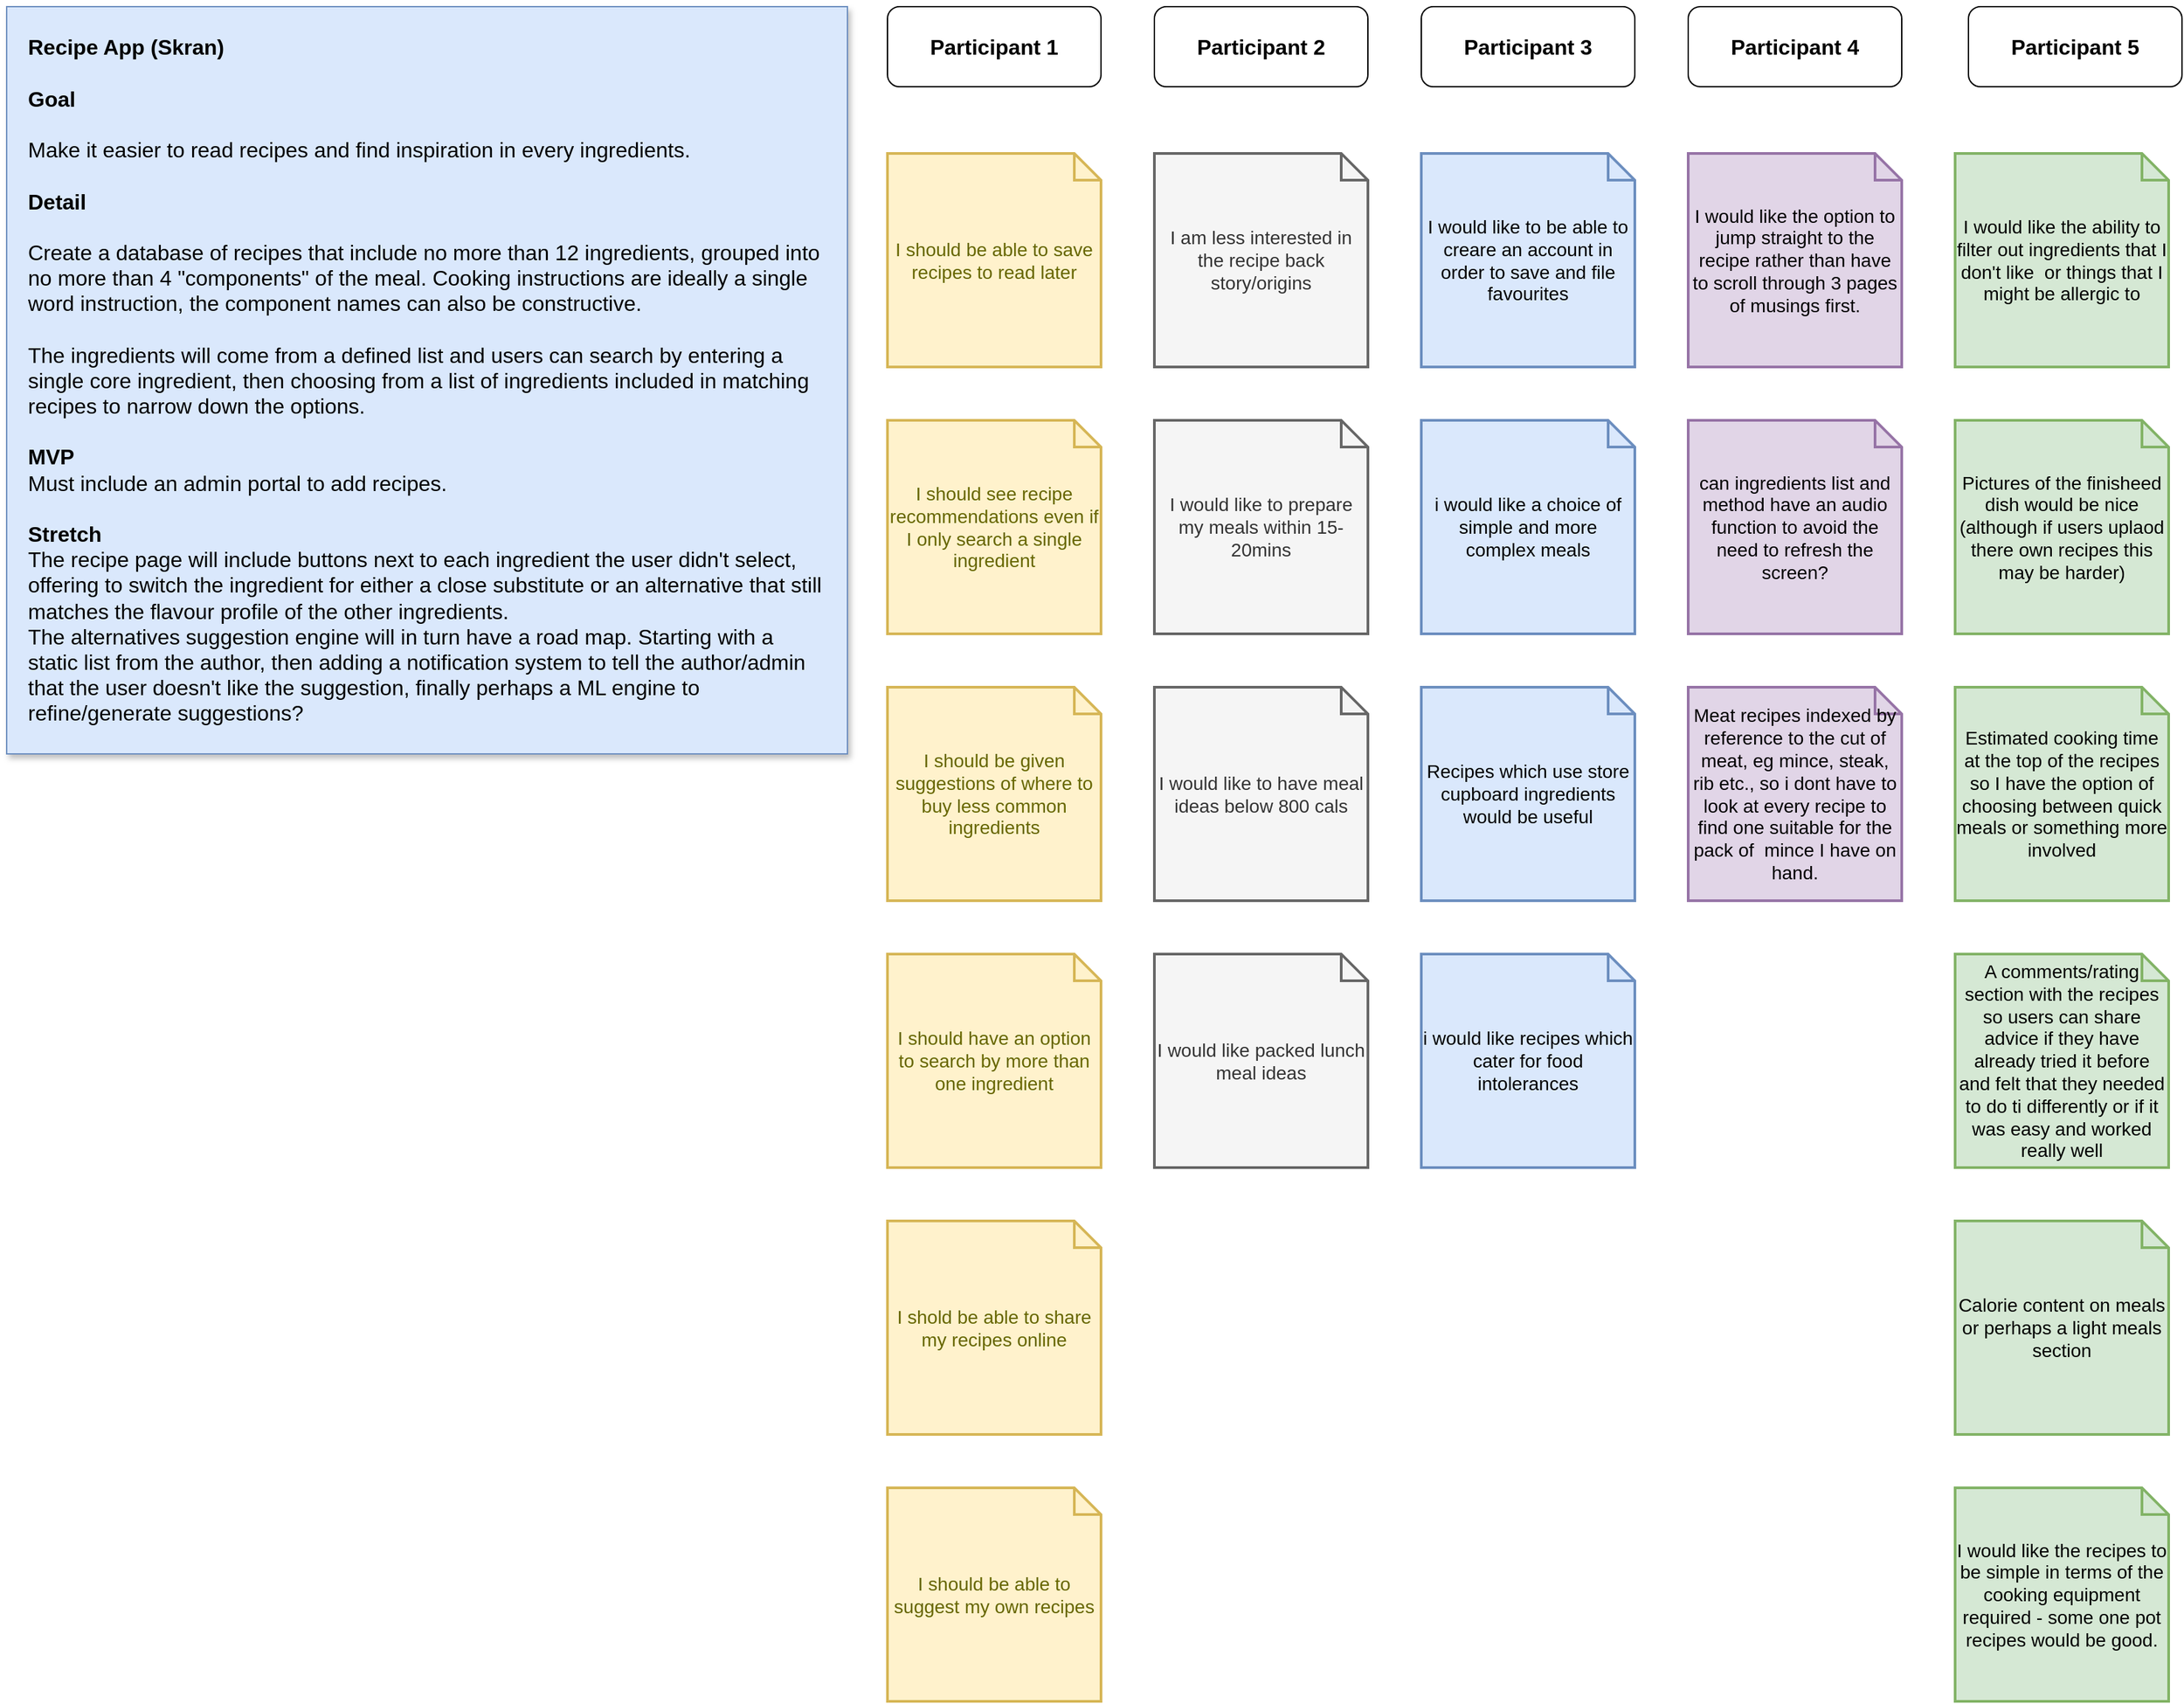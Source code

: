 <mxfile version="20.2.3" type="device"><diagram id="bEFWZxQaF7bb0wrP3X1M" name="Page-1"><mxGraphModel dx="4740" dy="2857" grid="1" gridSize="10" guides="1" tooltips="1" connect="1" arrows="1" fold="1" page="1" pageScale="1" pageWidth="850" pageHeight="1100" math="0" shadow="0"><root><mxCell id="0"/><mxCell id="1" parent="0"/><mxCell id="DfZcmJIE7QLHa_Wfc8mJ-1" value="I should be able to save recipes to read later" style="shape=note;strokeWidth=2;fontSize=14;size=20;whiteSpace=wrap;html=1;fillColor=#fff2cc;strokeColor=#d6b656;fontColor=#666600;" vertex="1" parent="1"><mxGeometry x="700" y="150" width="160" height="160" as="geometry"/></mxCell><mxCell id="DfZcmJIE7QLHa_Wfc8mJ-34" value="I should see recipe recommendations even if I only search a single ingredient" style="shape=note;strokeWidth=2;fontSize=14;size=20;whiteSpace=wrap;html=1;fillColor=#fff2cc;strokeColor=#d6b656;fontColor=#666600;" vertex="1" parent="1"><mxGeometry x="700" y="350" width="160" height="160" as="geometry"/></mxCell><mxCell id="DfZcmJIE7QLHa_Wfc8mJ-35" value="I should be given suggestions of where to buy less common ingredients" style="shape=note;strokeWidth=2;fontSize=14;size=20;whiteSpace=wrap;html=1;fillColor=#fff2cc;strokeColor=#d6b656;fontColor=#666600;" vertex="1" parent="1"><mxGeometry x="700" y="550" width="160" height="160" as="geometry"/></mxCell><mxCell id="DfZcmJIE7QLHa_Wfc8mJ-36" value="I should have an option to search by more than one ingredient" style="shape=note;strokeWidth=2;fontSize=14;size=20;whiteSpace=wrap;html=1;fillColor=#fff2cc;strokeColor=#d6b656;fontColor=#666600;" vertex="1" parent="1"><mxGeometry x="700" y="750" width="160" height="160" as="geometry"/></mxCell><mxCell id="DfZcmJIE7QLHa_Wfc8mJ-37" value="I shold be able to share my recipes online" style="shape=note;strokeWidth=2;fontSize=14;size=20;whiteSpace=wrap;html=1;fillColor=#fff2cc;strokeColor=#d6b656;fontColor=#666600;" vertex="1" parent="1"><mxGeometry x="700" y="950" width="160" height="160" as="geometry"/></mxCell><mxCell id="DfZcmJIE7QLHa_Wfc8mJ-38" value="I should be able to suggest my own recipes" style="shape=note;strokeWidth=2;fontSize=14;size=20;whiteSpace=wrap;html=1;fillColor=#fff2cc;strokeColor=#d6b656;fontColor=#666600;" vertex="1" parent="1"><mxGeometry x="700" y="1150" width="160" height="160" as="geometry"/></mxCell><mxCell id="DfZcmJIE7QLHa_Wfc8mJ-44" value="I am less interested in the recipe back story/origins" style="shape=note;strokeWidth=2;fontSize=14;size=20;whiteSpace=wrap;html=1;fillColor=#f5f5f5;strokeColor=#666666;fontColor=#333333;" vertex="1" parent="1"><mxGeometry x="900" y="150" width="160" height="160" as="geometry"/></mxCell><mxCell id="DfZcmJIE7QLHa_Wfc8mJ-45" value="I would like to prepare my meals within 15-20mins" style="shape=note;strokeWidth=2;fontSize=14;size=20;whiteSpace=wrap;html=1;fillColor=#f5f5f5;strokeColor=#666666;fontColor=#333333;" vertex="1" parent="1"><mxGeometry x="900" y="350" width="160" height="160" as="geometry"/></mxCell><mxCell id="DfZcmJIE7QLHa_Wfc8mJ-46" value="I would like to have meal ideas below 800 cals" style="shape=note;strokeWidth=2;fontSize=14;size=20;whiteSpace=wrap;html=1;fillColor=#f5f5f5;strokeColor=#666666;fontColor=#333333;" vertex="1" parent="1"><mxGeometry x="900" y="550" width="160" height="160" as="geometry"/></mxCell><mxCell id="DfZcmJIE7QLHa_Wfc8mJ-47" value="I would like packed lunch meal ideas" style="shape=note;strokeWidth=2;fontSize=14;size=20;whiteSpace=wrap;html=1;fillColor=#f5f5f5;strokeColor=#666666;fontColor=#333333;" vertex="1" parent="1"><mxGeometry x="900" y="750" width="160" height="160" as="geometry"/></mxCell><mxCell id="DfZcmJIE7QLHa_Wfc8mJ-50" value="I would like to be able to creare an account in order to save and file favourites" style="shape=note;strokeWidth=2;fontSize=14;size=20;whiteSpace=wrap;html=1;fillColor=#dae8fc;strokeColor=#6c8ebf;" vertex="1" parent="1"><mxGeometry x="1100" y="150" width="160" height="160" as="geometry"/></mxCell><mxCell id="DfZcmJIE7QLHa_Wfc8mJ-51" value="i would like a choice of simple and more complex meals" style="shape=note;strokeWidth=2;fontSize=14;size=20;whiteSpace=wrap;html=1;fillColor=#dae8fc;strokeColor=#6c8ebf;" vertex="1" parent="1"><mxGeometry x="1100" y="350" width="160" height="160" as="geometry"/></mxCell><mxCell id="DfZcmJIE7QLHa_Wfc8mJ-52" value="Recipes which use store cupboard ingredients would be useful" style="shape=note;strokeWidth=2;fontSize=14;size=20;whiteSpace=wrap;html=1;fillColor=#dae8fc;strokeColor=#6c8ebf;" vertex="1" parent="1"><mxGeometry x="1100" y="550" width="160" height="160" as="geometry"/></mxCell><mxCell id="DfZcmJIE7QLHa_Wfc8mJ-53" value="i would like recipes which cater for food intolerances" style="shape=note;strokeWidth=2;fontSize=14;size=20;whiteSpace=wrap;html=1;fillColor=#dae8fc;strokeColor=#6c8ebf;" vertex="1" parent="1"><mxGeometry x="1100" y="750" width="160" height="160" as="geometry"/></mxCell><mxCell id="DfZcmJIE7QLHa_Wfc8mJ-56" value="I would like the option to jump straight to the recipe rather than have to scroll through 3 pages of musings first." style="shape=note;strokeWidth=2;fontSize=14;size=20;whiteSpace=wrap;html=1;fillColor=#e1d5e7;strokeColor=#9673a6;" vertex="1" parent="1"><mxGeometry x="1300" y="150" width="160" height="160" as="geometry"/></mxCell><mxCell id="DfZcmJIE7QLHa_Wfc8mJ-57" value="can ingredients list and method have an audio function to avoid the need to refresh the screen?" style="shape=note;strokeWidth=2;fontSize=14;size=20;whiteSpace=wrap;html=1;fillColor=#e1d5e7;strokeColor=#9673a6;" vertex="1" parent="1"><mxGeometry x="1300" y="350" width="160" height="160" as="geometry"/></mxCell><mxCell id="DfZcmJIE7QLHa_Wfc8mJ-58" value="Meat recipes indexed by reference to the cut of meat, eg mince, steak, rib etc., so i dont have to look at every recipe to find one suitable for the pack of&amp;nbsp; mince I have on hand." style="shape=note;strokeWidth=2;fontSize=14;size=20;whiteSpace=wrap;html=1;fillColor=#e1d5e7;strokeColor=#9673a6;" vertex="1" parent="1"><mxGeometry x="1300" y="550" width="160" height="160" as="geometry"/></mxCell><mxCell id="DfZcmJIE7QLHa_Wfc8mJ-62" value="I would like the ability to filter out ingredients that I don't like&amp;nbsp; or things that I might be allergic to" style="shape=note;strokeWidth=2;fontSize=14;size=20;whiteSpace=wrap;html=1;fillColor=#d5e8d4;strokeColor=#82b366;" vertex="1" parent="1"><mxGeometry x="1500" y="150" width="160" height="160" as="geometry"/></mxCell><mxCell id="DfZcmJIE7QLHa_Wfc8mJ-63" value="Pictures of the finisheed dish would be nice (although if users uplaod there own recipes this may be harder)" style="shape=note;strokeWidth=2;fontSize=14;size=20;whiteSpace=wrap;html=1;fillColor=#d5e8d4;strokeColor=#82b366;" vertex="1" parent="1"><mxGeometry x="1500" y="350" width="160" height="160" as="geometry"/></mxCell><mxCell id="DfZcmJIE7QLHa_Wfc8mJ-64" value="Estimated cooking time at the top of the recipes so I have the option of choosing between quick meals or something more involved" style="shape=note;strokeWidth=2;fontSize=14;size=20;whiteSpace=wrap;html=1;fillColor=#d5e8d4;strokeColor=#82b366;" vertex="1" parent="1"><mxGeometry x="1500" y="550" width="160" height="160" as="geometry"/></mxCell><mxCell id="DfZcmJIE7QLHa_Wfc8mJ-65" value="A comments/rating section with the recipes so users can share advice if they have already tried it before and felt that they needed to do ti differently or if it was easy and worked really well" style="shape=note;strokeWidth=2;fontSize=14;size=20;whiteSpace=wrap;html=1;fillColor=#d5e8d4;strokeColor=#82b366;" vertex="1" parent="1"><mxGeometry x="1500" y="750" width="160" height="160" as="geometry"/></mxCell><mxCell id="DfZcmJIE7QLHa_Wfc8mJ-66" value="Calorie content on meals or perhaps a light meals section" style="shape=note;strokeWidth=2;fontSize=14;size=20;whiteSpace=wrap;html=1;fillColor=#d5e8d4;strokeColor=#82b366;" vertex="1" parent="1"><mxGeometry x="1500" y="950" width="160" height="160" as="geometry"/></mxCell><mxCell id="DfZcmJIE7QLHa_Wfc8mJ-67" value="I would like the recipes to be simple in terms of the cooking equipment required - some one pot recipes would be good." style="shape=note;strokeWidth=2;fontSize=14;size=20;whiteSpace=wrap;html=1;fillColor=#d5e8d4;strokeColor=#82b366;" vertex="1" parent="1"><mxGeometry x="1500" y="1150" width="160" height="160" as="geometry"/></mxCell><mxCell id="DfZcmJIE7QLHa_Wfc8mJ-71" value="&lt;font size=&quot;1&quot; style=&quot;&quot;&gt;&lt;b style=&quot;font-size: 16px;&quot;&gt;Participant 1&lt;/b&gt;&lt;/font&gt;" style="rounded=1;whiteSpace=wrap;html=1;" vertex="1" parent="1"><mxGeometry x="700" y="40" width="160" height="60" as="geometry"/></mxCell><mxCell id="DfZcmJIE7QLHa_Wfc8mJ-72" value="&lt;font size=&quot;1&quot; style=&quot;&quot;&gt;&lt;b style=&quot;font-size: 16px;&quot;&gt;Participant 2&lt;/b&gt;&lt;/font&gt;" style="rounded=1;whiteSpace=wrap;html=1;" vertex="1" parent="1"><mxGeometry x="900" y="40" width="160" height="60" as="geometry"/></mxCell><mxCell id="DfZcmJIE7QLHa_Wfc8mJ-73" value="&lt;font size=&quot;1&quot; style=&quot;&quot;&gt;&lt;b style=&quot;font-size: 16px;&quot;&gt;Participant 3&lt;/b&gt;&lt;/font&gt;" style="rounded=1;whiteSpace=wrap;html=1;" vertex="1" parent="1"><mxGeometry x="1100" y="40" width="160" height="60" as="geometry"/></mxCell><mxCell id="DfZcmJIE7QLHa_Wfc8mJ-74" value="&lt;font size=&quot;1&quot; style=&quot;&quot;&gt;&lt;b style=&quot;font-size: 16px;&quot;&gt;Participant 4&lt;/b&gt;&lt;/font&gt;" style="rounded=1;whiteSpace=wrap;html=1;" vertex="1" parent="1"><mxGeometry x="1300" y="40" width="160" height="60" as="geometry"/></mxCell><mxCell id="DfZcmJIE7QLHa_Wfc8mJ-75" value="&lt;font size=&quot;1&quot; style=&quot;&quot;&gt;&lt;b style=&quot;font-size: 16px;&quot;&gt;Participant 5&lt;/b&gt;&lt;/font&gt;" style="rounded=1;whiteSpace=wrap;html=1;" vertex="1" parent="1"><mxGeometry x="1510" y="40" width="160" height="60" as="geometry"/></mxCell><mxCell id="DfZcmJIE7QLHa_Wfc8mJ-76" value="&lt;b&gt;Recipe App (Skran)&lt;br&gt;&lt;/b&gt;&lt;br&gt;&lt;b&gt;Goal&lt;/b&gt;&lt;br&gt;&lt;br&gt;Make it easier to read recipes and find inspiration in every ingredients.&lt;br&gt;&lt;br&gt;&lt;b&gt;Detail&lt;/b&gt;&lt;br&gt;&lt;br&gt;Create a database of recipes that include no more than 12 ingredients, grouped into no more than 4 &quot;components&quot; of the meal. Cooking instructions are ideally a single word instruction, the component names can also be constructive.&lt;br&gt;&lt;br&gt;The ingredients will come from a defined list and users can search by entering a single core ingredient, then choosing from a list of ingredients included in matching recipes to narrow down the options.&lt;br&gt;&lt;br&gt;&lt;b&gt;MVP&lt;/b&gt;&lt;br&gt;Must include an admin portal to add recipes.&lt;br&gt;&lt;br&gt;&lt;b&gt;Stretch&lt;/b&gt;&lt;br&gt;The recipe page will include buttons next to each ingredient the user didn't select, offering to switch the ingredient for either a close substitute or an alternative that still matches the flavour profile of the other ingredients.&lt;br&gt;The alternatives suggestion engine will in turn have a road map. Starting with a static list from the author, then adding a notification system to tell the author/admin that the user doesn't like the suggestion, finally perhaps a ML engine to refine/generate suggestions?" style="fontSize=16;align=left;rounded=0;glass=0;shadow=1;spacingTop=8;spacingRight=8;spacingBottom=8;spacingLeft=8;spacing=8;whiteSpace=wrap;html=1;labelBackgroundColor=none;fillColor=#dae8fc;strokeColor=#6c8ebf;" vertex="1" parent="1"><mxGeometry x="40" y="40" width="630" height="560" as="geometry"/></mxCell></root></mxGraphModel></diagram></mxfile>